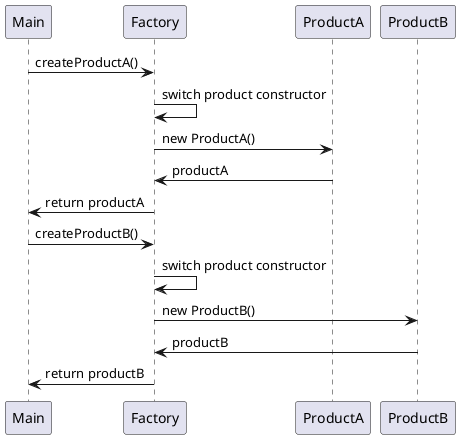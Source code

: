 @startuml "Factory Pattern"

participant Main /'  '/
participant Factory /'  '/
participant ProductA /'  '/
participant ProductB /'  '/

Main -> Factory: createProductA()
Factory -> Factory: switch product constructor
Factory -> ProductA: new ProductA()
ProductA -> Factory: productA
Factory -> Main: return productA

Main -> Factory: createProductB()
Factory -> Factory: switch product constructor
Factory -> ProductB: new ProductB()
ProductB -> Factory: productB
Factory -> Main: return productB

@enduml